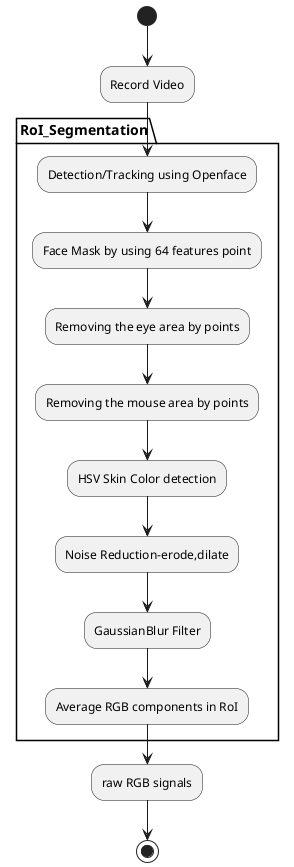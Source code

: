@startuml

(*) --> "Record Video"

partition RoI_Segmentation {
--> "Detection/Tracking using Openface"
--> "Face Mask by using 64 features point"
--> "Removing the eye area by points"
--> "Removing the mouse area by points"
--> "HSV Skin Color detection"
--> "Noise Reduction-erode,dilate"
--> "GaussianBlur Filter"
--> "Average RGB components in RoI"
}
--> "raw RGB signals"


--> (*)
@enduml